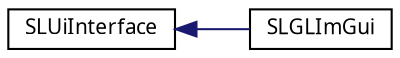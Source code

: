digraph "Graphical Class Hierarchy"
{
 // LATEX_PDF_SIZE
  edge [fontname="Arial.ttf",fontsize="10",labelfontname="Arial.ttf",labelfontsize="10"];
  node [fontname="Arial.ttf",fontsize="10",shape=record];
  rankdir="LR";
  Node0 [label="SLUiInterface",height=0.2,width=0.4,color="black", fillcolor="white", style="filled",URL="$class_s_l_ui_interface.html",tooltip="Interface for ui integration in SLSceneView."];
  Node0 -> Node1 [dir="back",color="midnightblue",fontsize="10",style="solid",fontname="Arial.ttf"];
  Node1 [label="SLGLImGui",height=0.2,width=0.4,color="black", fillcolor="white", style="filled",URL="$class_s_l_g_l_im_gui.html",tooltip="ImGui Interface class for forwarding all events to the ImGui Handlers."];
}
